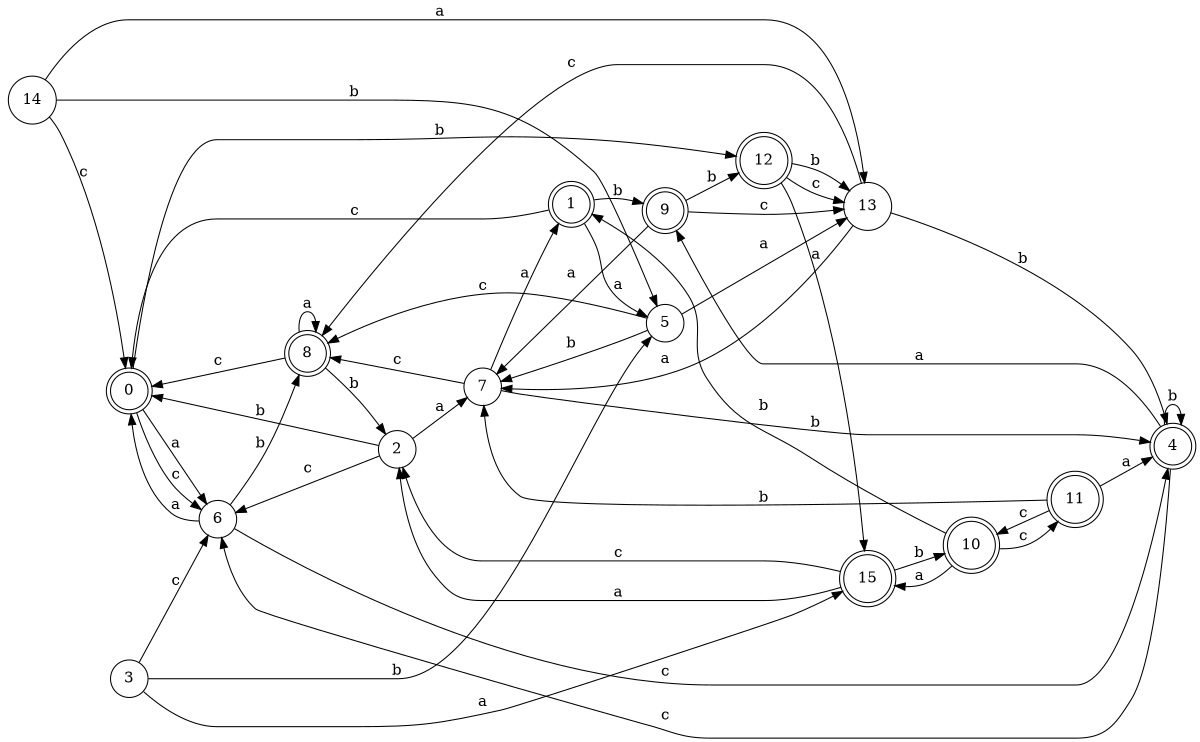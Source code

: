 digraph n13_10 {
__start0 [label="" shape="none"];

rankdir=LR;
size="8,5";

s0 [style="rounded,filled", color="black", fillcolor="white" shape="doublecircle", label="0"];
s1 [style="rounded,filled", color="black", fillcolor="white" shape="doublecircle", label="1"];
s2 [style="filled", color="black", fillcolor="white" shape="circle", label="2"];
s3 [style="filled", color="black", fillcolor="white" shape="circle", label="3"];
s4 [style="rounded,filled", color="black", fillcolor="white" shape="doublecircle", label="4"];
s5 [style="filled", color="black", fillcolor="white" shape="circle", label="5"];
s6 [style="filled", color="black", fillcolor="white" shape="circle", label="6"];
s7 [style="filled", color="black", fillcolor="white" shape="circle", label="7"];
s8 [style="rounded,filled", color="black", fillcolor="white" shape="doublecircle", label="8"];
s9 [style="rounded,filled", color="black", fillcolor="white" shape="doublecircle", label="9"];
s10 [style="rounded,filled", color="black", fillcolor="white" shape="doublecircle", label="10"];
s11 [style="rounded,filled", color="black", fillcolor="white" shape="doublecircle", label="11"];
s12 [style="rounded,filled", color="black", fillcolor="white" shape="doublecircle", label="12"];
s13 [style="filled", color="black", fillcolor="white" shape="circle", label="13"];
s14 [style="filled", color="black", fillcolor="white" shape="circle", label="14"];
s15 [style="rounded,filled", color="black", fillcolor="white" shape="doublecircle", label="15"];
s0 -> s6 [label="a"];
s0 -> s12 [label="b"];
s0 -> s6 [label="c"];
s1 -> s5 [label="a"];
s1 -> s9 [label="b"];
s1 -> s0 [label="c"];
s2 -> s7 [label="a"];
s2 -> s0 [label="b"];
s2 -> s6 [label="c"];
s3 -> s15 [label="a"];
s3 -> s5 [label="b"];
s3 -> s6 [label="c"];
s4 -> s9 [label="a"];
s4 -> s4 [label="b"];
s4 -> s6 [label="c"];
s5 -> s13 [label="a"];
s5 -> s7 [label="b"];
s5 -> s8 [label="c"];
s6 -> s0 [label="a"];
s6 -> s8 [label="b"];
s6 -> s4 [label="c"];
s7 -> s1 [label="a"];
s7 -> s4 [label="b"];
s7 -> s8 [label="c"];
s8 -> s8 [label="a"];
s8 -> s2 [label="b"];
s8 -> s0 [label="c"];
s9 -> s7 [label="a"];
s9 -> s12 [label="b"];
s9 -> s13 [label="c"];
s10 -> s15 [label="a"];
s10 -> s1 [label="b"];
s10 -> s11 [label="c"];
s11 -> s4 [label="a"];
s11 -> s7 [label="b"];
s11 -> s10 [label="c"];
s12 -> s15 [label="a"];
s12 -> s13 [label="b"];
s12 -> s13 [label="c"];
s13 -> s7 [label="a"];
s13 -> s4 [label="b"];
s13 -> s8 [label="c"];
s14 -> s13 [label="a"];
s14 -> s5 [label="b"];
s14 -> s0 [label="c"];
s15 -> s2 [label="a"];
s15 -> s10 [label="b"];
s15 -> s2 [label="c"];

}